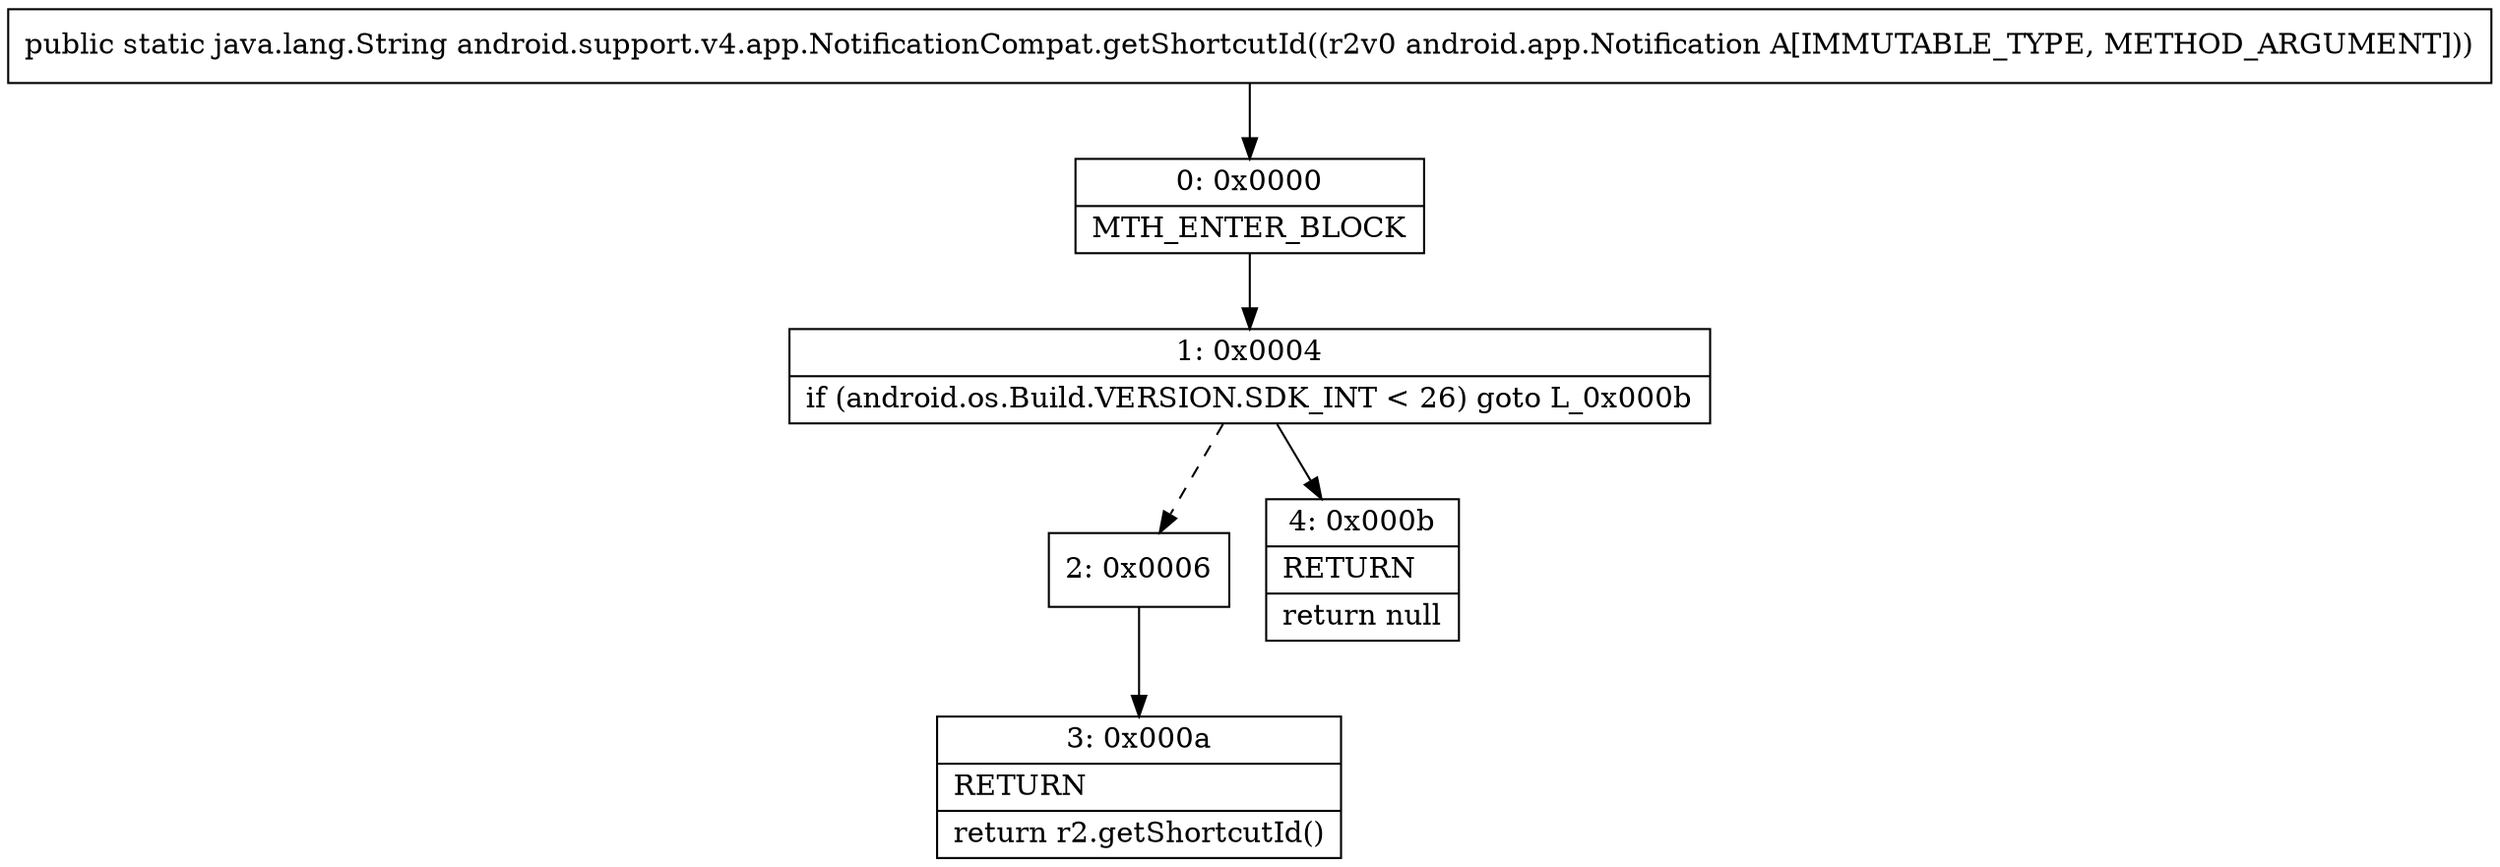 digraph "CFG forandroid.support.v4.app.NotificationCompat.getShortcutId(Landroid\/app\/Notification;)Ljava\/lang\/String;" {
Node_0 [shape=record,label="{0\:\ 0x0000|MTH_ENTER_BLOCK\l}"];
Node_1 [shape=record,label="{1\:\ 0x0004|if (android.os.Build.VERSION.SDK_INT \< 26) goto L_0x000b\l}"];
Node_2 [shape=record,label="{2\:\ 0x0006}"];
Node_3 [shape=record,label="{3\:\ 0x000a|RETURN\l|return r2.getShortcutId()\l}"];
Node_4 [shape=record,label="{4\:\ 0x000b|RETURN\l|return null\l}"];
MethodNode[shape=record,label="{public static java.lang.String android.support.v4.app.NotificationCompat.getShortcutId((r2v0 android.app.Notification A[IMMUTABLE_TYPE, METHOD_ARGUMENT])) }"];
MethodNode -> Node_0;
Node_0 -> Node_1;
Node_1 -> Node_2[style=dashed];
Node_1 -> Node_4;
Node_2 -> Node_3;
}

